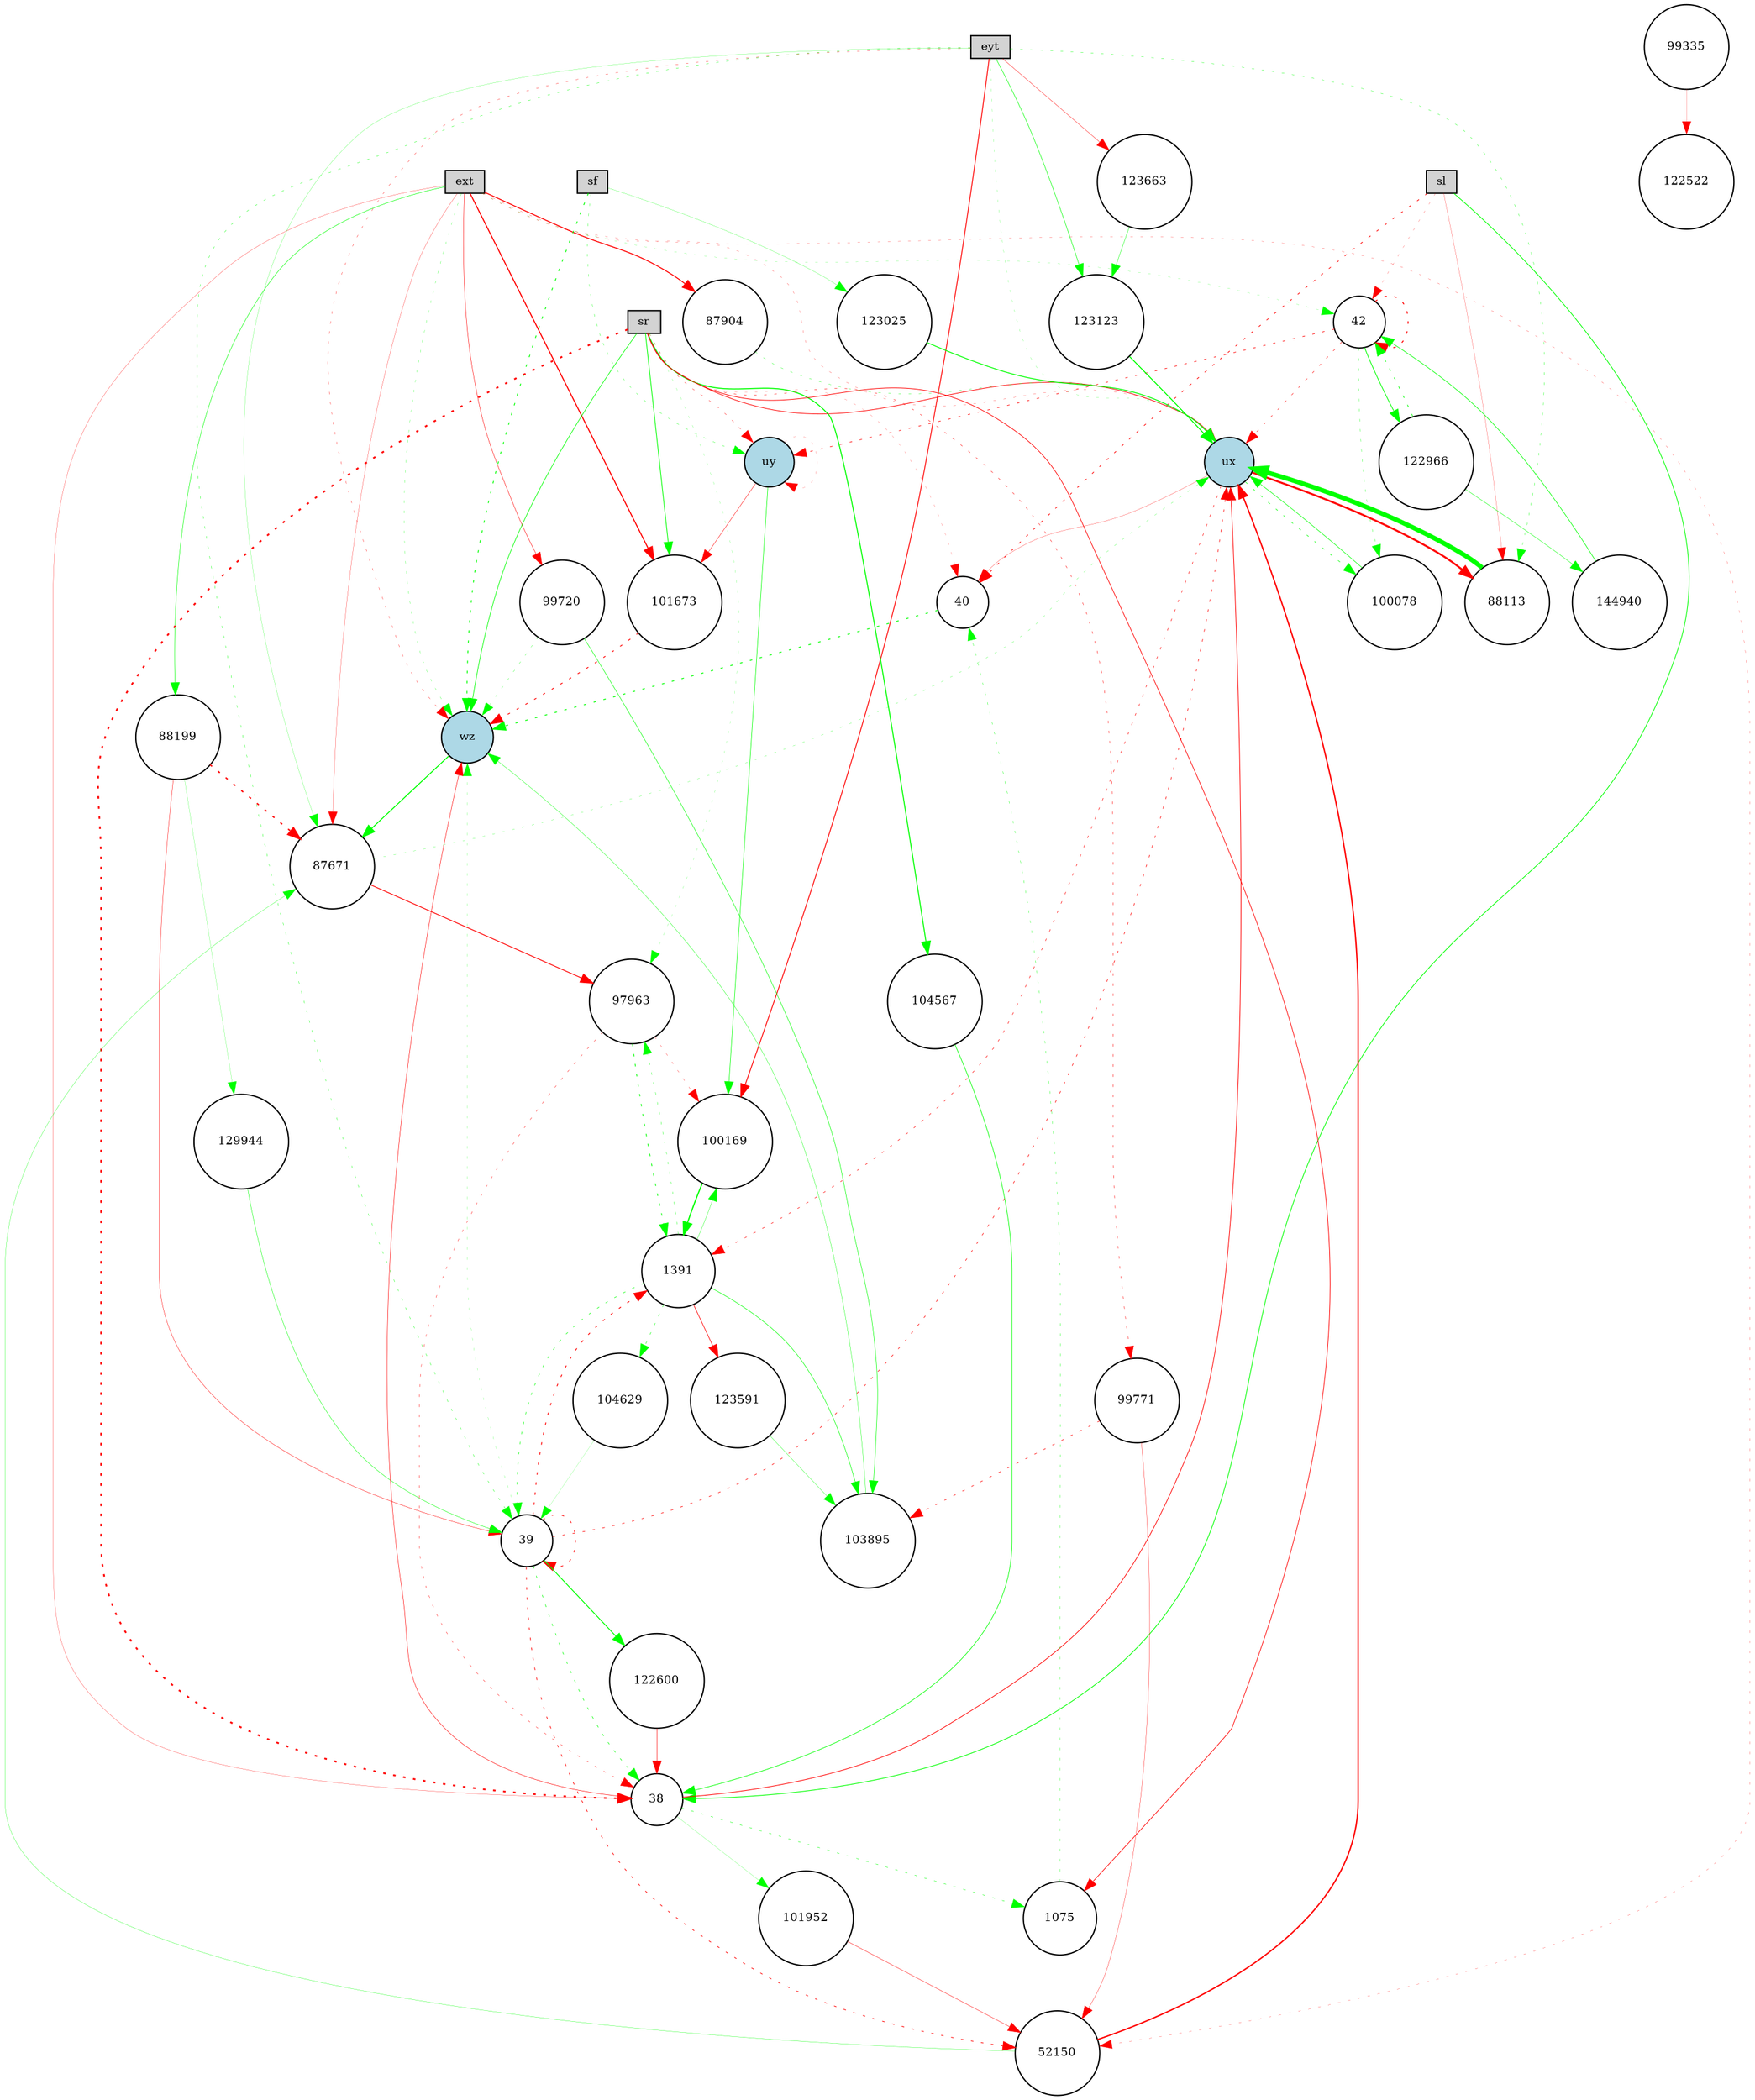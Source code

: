 digraph {
	node [fontsize=9 height=0.2 shape=circle width=0.2]
	ext [fillcolor=lightgray shape=box style=filled]
	eyt [fillcolor=lightgray shape=box style=filled]
	sf [fillcolor=lightgray shape=box style=filled]
	sl [fillcolor=lightgray shape=box style=filled]
	sr [fillcolor=lightgray shape=box style=filled]
	ux [fillcolor=lightblue style=filled]
	uy [fillcolor=lightblue style=filled]
	wz [fillcolor=lightblue style=filled]
	99335 [fillcolor=white style=filled]
	99720 [fillcolor=white style=filled]
	88199 [fillcolor=white style=filled]
	123663 [fillcolor=white style=filled]
	123025 [fillcolor=white style=filled]
	104567 [fillcolor=white style=filled]
	129944 [fillcolor=white style=filled]
	122522 [fillcolor=white style=filled]
	38 [fillcolor=white style=filled]
	39 [fillcolor=white style=filled]
	40 [fillcolor=white style=filled]
	101673 [fillcolor=white style=filled]
	42 [fillcolor=white style=filled]
	97963 [fillcolor=white style=filled]
	144940 [fillcolor=white style=filled]
	88113 [fillcolor=white style=filled]
	1075 [fillcolor=white style=filled]
	104629 [fillcolor=white style=filled]
	52150 [fillcolor=white style=filled]
	99771 [fillcolor=white style=filled]
	101952 [fillcolor=white style=filled]
	123591 [fillcolor=white style=filled]
	100169 [fillcolor=white style=filled]
	122966 [fillcolor=white style=filled]
	103895 [fillcolor=white style=filled]
	87904 [fillcolor=white style=filled]
	122600 [fillcolor=white style=filled]
	100078 [fillcolor=white style=filled]
	1391 [fillcolor=white style=filled]
	123123 [fillcolor=white style=filled]
	87671 [fillcolor=white style=filled]
	1075 -> 40 [color=green penwidth=0.24044600851818987 style=dotted]
	sr -> 104567 [color=green penwidth=0.7717210104673629 style=solid]
	eyt -> ux [color=green penwidth=0.13553374076851485 style=dotted]
	101673 -> wz [color=red penwidth=0.6144492174675998 style=dotted]
	sr -> 38 [color=red penwidth=1.321724380338752 style=dotted]
	99771 -> 52150 [color=red penwidth=0.22970958732638985 style=solid]
	ext -> ux [color=red penwidth=0.16322871316086524 style=dotted]
	99771 -> 103895 [color=red penwidth=0.4031289105811615 style=dotted]
	87904 -> ux [color=green penwidth=0.22596705659536603 style=dotted]
	39 -> 1391 [color=red penwidth=0.6304108127292275 style=dotted]
	ux -> 100078 [color=green penwidth=0.4046525378020711 style=dotted]
	ext -> 101673 [color=red penwidth=0.8388821186139572 style=solid]
	42 -> 100078 [color=green penwidth=0.22282519553443705 style=dotted]
	144940 -> 42 [color=green penwidth=0.4485725549675602 style=solid]
	ux -> 40 [color=red penwidth=0.174681742240173 style=solid]
	sl -> 38 [color=green penwidth=0.5550042641630666 style=solid]
	52150 -> 87671 [color=green penwidth=0.20221993370257307 style=solid]
	ux -> 1391 [color=red penwidth=0.36412147544689055 style=dotted]
	100169 -> 1391 [color=green penwidth=0.9517416491774303 style=solid]
	122966 -> 144940 [color=green penwidth=0.30000000000000004 style=solid]
	39 -> 39 [color=red penwidth=0.540045907486809 style=dotted]
	sf -> uy [color=green penwidth=0.22187457656992404 style=dotted]
	ext -> 42 [color=green penwidth=0.1294774630770714 style=dotted]
	87671 -> ux [color=green penwidth=0.16199344779278696 style=dotted]
	123663 -> 123123 [color=green penwidth=0.2849984076507636 style=solid]
	42 -> ux [color=red penwidth=0.3321111493699241 style=dotted]
	ext -> 52150 [color=red penwidth=0.16266794726881473 style=dotted]
	ext -> 88199 [color=green penwidth=0.3546953112762572 style=solid]
	sr -> 99771 [color=red penwidth=0.3010500251383399 style=dotted]
	101952 -> 52150 [color=red penwidth=0.28246832296476754 style=solid]
	40 -> wz [color=green penwidth=0.648015660798837 style=dotted]
	99335 -> 122522 [color=red penwidth=0.13215499710706685 style=solid]
	42 -> 42 [color=red penwidth=0.7229889902104354 style=dotted]
	ext -> 99720 [color=red penwidth=0.3241882931891629 style=solid]
	uy -> uy [color=red penwidth=0.12566602598035473 style=dotted]
	eyt -> 88113 [color=green penwidth=0.2374392608047414 style=dotted]
	100078 -> ux [color=green penwidth=0.40474729988334457 style=solid]
	87671 -> 97963 [color=red penwidth=0.6328104590556239 style=solid]
	sr -> 40 [color=red penwidth=0.13067463841793556 style=dotted]
	104567 -> 38 [color=green penwidth=0.4622581687078804 style=solid]
	104629 -> 39 [color=green penwidth=0.10442930448756665 style=solid]
	eyt -> 39 [color=green penwidth=0.255123795762103 style=dotted]
	39 -> 38 [color=green penwidth=0.393153071737088 style=dotted]
	sr -> 97963 [color=green penwidth=0.12757692619561817 style=dotted]
	39 -> ux [color=red penwidth=0.4170072636585187 style=dotted]
	ext -> 87671 [color=red penwidth=0.18456307838188757 style=solid]
	88113 -> ux [color=green penwidth=3.6357814917528275 style=solid]
	sl -> 40 [color=red penwidth=0.5226338184483531 style=dotted]
	ux -> 88113 [color=red penwidth=1.482181732365385 style=solid]
	uy -> 100169 [color=green penwidth=0.3933218143265802 style=solid]
	1391 -> 100169 [color=green penwidth=0.23716773853701312 style=solid]
	39 -> 52150 [color=red penwidth=0.4966003362320879 style=dotted]
	42 -> 122966 [color=green penwidth=0.557237028627269 style=solid]
	1391 -> 103895 [color=green penwidth=0.39079966733627836 style=solid]
	38 -> 1075 [color=green penwidth=0.2983627904015262 style=dotted]
	sf -> 123025 [color=green penwidth=0.16297065638035568 style=solid]
	122966 -> 42 [color=green penwidth=0.510756598062718 style=dotted]
	99720 -> 103895 [color=green penwidth=0.37545616759528055 style=solid]
	97963 -> 100169 [color=red penwidth=0.19378821219840642 style=dotted]
	88199 -> 129944 [color=green penwidth=0.1473796281235107 style=solid]
	38 -> 101952 [color=green penwidth=0.1311404821215364 style=solid]
	1391 -> 97963 [color=green penwidth=0.23793592944689984 style=dotted]
	sf -> wz [color=green penwidth=0.6383808403876297 style=dotted]
	uy -> 101673 [color=red penwidth=0.30219888383135796 style=solid]
	97963 -> 1391 [color=green penwidth=0.5696342004756039 style=dotted]
	123591 -> 103895 [color=green penwidth=0.22294838299136288 style=solid]
	39 -> wz [color=green penwidth=0.12796268960056986 style=dotted]
	sr -> ux [color=red penwidth=0.49074049889708005 style=solid]
	38 -> wz [color=red penwidth=0.34523212229269196 style=solid]
	eyt -> wz [color=red penwidth=0.22669014170225218 style=dotted]
	eyt -> 123663 [color=red penwidth=0.25645910958722423 style=solid]
	99720 -> wz [color=green penwidth=0.19122894447965416 style=dotted]
	129944 -> 39 [color=green penwidth=0.305934131301533 style=solid]
	sl -> 42 [color=red penwidth=0.1430091807529042 style=dotted]
	eyt -> 100169 [color=red penwidth=0.6607360317547499 style=solid]
	ext -> wz [color=green penwidth=0.18072185402865387 style=dotted]
	sr -> 1075 [color=red penwidth=0.48899658329266593 style=solid]
	wz -> 87671 [color=green penwidth=0.7682756701757961 style=solid]
	123123 -> ux [color=green penwidth=0.7644154534911697 style=solid]
	sr -> uy [color=red penwidth=0.24681490043072626 style=dotted]
	1391 -> 39 [color=green penwidth=0.37558317071172365 style=dotted]
	38 -> ux [color=red penwidth=0.5145245069980052 style=solid]
	sr -> 101673 [color=green penwidth=0.5492707798151254 style=solid]
	88199 -> 87671 [color=red penwidth=1.0488022830534098 style=dotted]
	ext -> 38 [color=red penwidth=0.1795554595922914 style=solid]
	sl -> 88113 [color=red penwidth=0.16374334070069196 style=solid]
	ext -> 87904 [color=red penwidth=0.7457702623932598 style=solid]
	39 -> 122600 [color=green penwidth=0.6849033708078032 style=solid]
	123025 -> ux [color=green penwidth=0.6608814197216366 style=solid]
	1391 -> 104629 [color=green penwidth=0.32214034663593766 style=dotted]
	eyt -> 87671 [color=green penwidth=0.15293723514723911 style=solid]
	103895 -> wz [color=green penwidth=0.2585474581897363 style=solid]
	52150 -> ux [color=red penwidth=1.0586825168690934 style=solid]
	1391 -> 123591 [color=red penwidth=0.45567743686176176 style=solid]
	42 -> uy [color=red penwidth=0.4453859155257418 style=dotted]
	88199 -> 39 [color=red penwidth=0.28023426535572304 style=solid]
	eyt -> 123123 [color=green penwidth=0.38300154176168455 style=solid]
	122600 -> 38 [color=red penwidth=0.33737354841878864 style=solid]
	sr -> wz [color=green penwidth=0.46865999578104867 style=solid]
	97963 -> 38 [color=red penwidth=0.2616643372884478 style=dotted]
}
